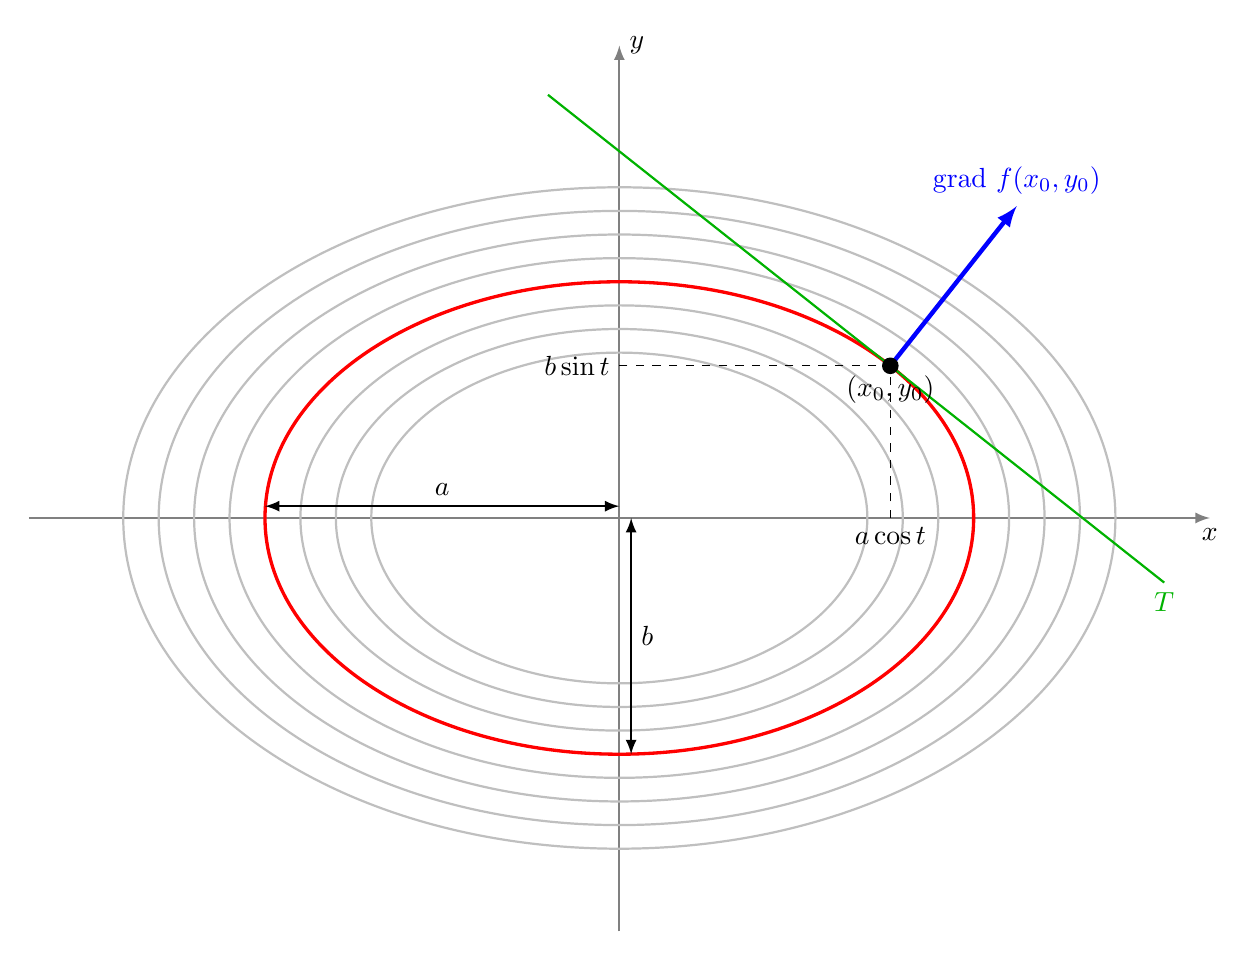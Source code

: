 \begin{tikzpicture}[scale=1.5]
     \draw[->,>=latex,thick, gray] (-5,0)--(5,0) node[below,black] {$x$};
     \draw[->,>=latex,thick, gray] (0,-3.5)--(0,4) node[right,black] {$y$};

\def\a{3}
\def\b{2}


% several levels
\foreach \k in {0.7,0.8,...,1.5}{
  \draw[thick,lightgray] ellipse ({\k*\a} and {\k*\b});
}

% the chosen ellipse
\def\k{1}  
 \draw[very thick,red] ellipse ({\k*\a} and {\k*\b});


\def\t{0.7}

\pgfmathsetmacro\x{\a*cos(deg(\t))} 
\pgfmathsetmacro\y{\b*sin(deg(\t))}
\pgfmathsetmacro\dx{-\a*sin(deg(\t))}
\pgfmathsetmacro\dy{\b*cos(deg(\t))}


\draw[->,>=latex,ultra thick, blue] (\x,\y)--++(0.7*\dy,-0.7*\dx) node[above]{grad $f(x_0,y_0)$};

%\draw[->,>=latex,ultra thick, green!50!black] (\x,\y)--++(0.8*\dx,0.8*\dy) node[above] {$v$};

\draw[thick, green!70!black] (\x,\y)--++(1.5*\dx,1.5*\dy)--++(-2.7*\dx,-2.7*\dy) node[below] {$T$};-
\fill (\x,\y) circle (2pt) node[below] {$(x_0,y_0)$};

\draw[dashed] (\x,0)--(\x,\y)--(0,\y);
\node at (\x,0) [below] {$a\cos t$};

\node at (0,\y) [left] {$b\sin t$};

\draw[<->,>=latex, thick] (0,0+0.1)--(-\a,0+0.1) node[midway, above] {$a$};
\draw[<->,>=latex, thick] (0+0.1,0)--(0+0.1,-\b) node[midway, right] {$b$};


\end{tikzpicture} 

 
